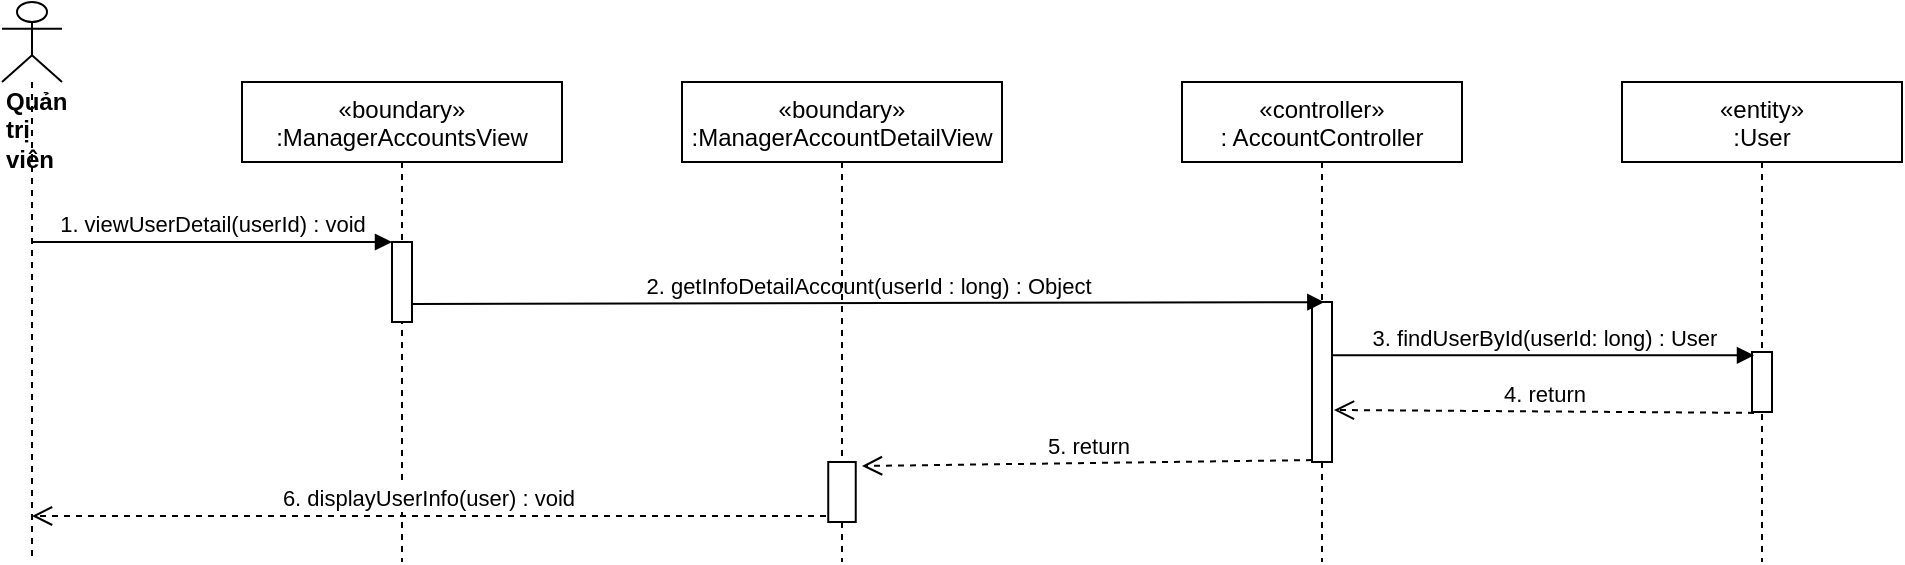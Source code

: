 <mxfile version="14.7.1" type="device"><diagram id="kgpKYQtTHZ0yAKxKKP6v" name="Page-1"><mxGraphModel dx="1108" dy="425" grid="1" gridSize="10" guides="1" tooltips="1" connect="1" arrows="1" fold="1" page="1" pageScale="1" pageWidth="850" pageHeight="1100" math="0" shadow="0"><root><mxCell id="0"/><mxCell id="1" parent="0"/><mxCell id="jOBAadkDxjv_KvUXzvAO-4" value="«controller»&#10;: AccountController" style="shape=umlLifeline;perimeter=lifelinePerimeter;container=1;collapsible=0;recursiveResize=0;rounded=0;shadow=0;strokeWidth=1;" parent="1" vertex="1"><mxGeometry x="900" y="80" width="140" height="240" as="geometry"/></mxCell><mxCell id="jOBAadkDxjv_KvUXzvAO-5" value="" style="points=[];perimeter=orthogonalPerimeter;rounded=0;shadow=0;strokeWidth=1;" parent="jOBAadkDxjv_KvUXzvAO-4" vertex="1"><mxGeometry x="65" y="110" width="10" height="80" as="geometry"/></mxCell><mxCell id="jOBAadkDxjv_KvUXzvAO-6" value="&lt;div&gt;&lt;b&gt;Quản trị viên&lt;/b&gt;&lt;/div&gt;" style="shape=umlLifeline;participant=umlActor;perimeter=lifelinePerimeter;whiteSpace=wrap;html=1;container=1;collapsible=0;recursiveResize=0;verticalAlign=top;spacingTop=36;outlineConnect=0;align=left;size=40;" parent="1" vertex="1"><mxGeometry x="310" y="40" width="30" height="280" as="geometry"/></mxCell><mxCell id="jOBAadkDxjv_KvUXzvAO-10" value="2. getInfoDetailAccount(userId : long) : Object" style="html=1;verticalAlign=bottom;endArrow=block;entryX=0.617;entryY=0.001;entryDx=0;entryDy=0;entryPerimeter=0;exitX=1;exitY=0.775;exitDx=0;exitDy=0;exitPerimeter=0;" parent="1" target="jOBAadkDxjv_KvUXzvAO-5" edge="1" source="DMgAVlyPAOmeoQ6KFQ7t-2"><mxGeometry width="80" relative="1" as="geometry"><mxPoint x="690" y="190" as="sourcePoint"/><mxPoint x="500" y="210" as="targetPoint"/></mxGeometry></mxCell><mxCell id="jOBAadkDxjv_KvUXzvAO-15" value="«entity»&#10;:User" style="shape=umlLifeline;perimeter=lifelinePerimeter;container=1;collapsible=0;recursiveResize=0;rounded=0;shadow=0;strokeWidth=1;" parent="1" vertex="1"><mxGeometry x="1120" y="80" width="140" height="240" as="geometry"/></mxCell><mxCell id="jOBAadkDxjv_KvUXzvAO-16" value="" style="points=[];perimeter=orthogonalPerimeter;rounded=0;shadow=0;strokeWidth=1;" parent="jOBAadkDxjv_KvUXzvAO-15" vertex="1"><mxGeometry x="65" y="135" width="10" height="30" as="geometry"/></mxCell><mxCell id="jOBAadkDxjv_KvUXzvAO-17" value="3. findUserById(userId: long) : User" style="html=1;verticalAlign=bottom;endArrow=block;entryX=0.1;entryY=0.055;entryDx=0;entryDy=0;entryPerimeter=0;" parent="1" source="jOBAadkDxjv_KvUXzvAO-5" target="jOBAadkDxjv_KvUXzvAO-16" edge="1"><mxGeometry width="80" relative="1" as="geometry"><mxPoint x="1035" y="251.65" as="sourcePoint"/><mxPoint x="1010" y="239" as="targetPoint"/></mxGeometry></mxCell><mxCell id="jOBAadkDxjv_KvUXzvAO-18" value="4. return" style="html=1;verticalAlign=bottom;endArrow=open;dashed=1;endSize=8;exitX=0.1;exitY=1.015;exitDx=0;exitDy=0;exitPerimeter=0;entryX=1.1;entryY=0.675;entryDx=0;entryDy=0;entryPerimeter=0;" parent="1" source="jOBAadkDxjv_KvUXzvAO-16" target="jOBAadkDxjv_KvUXzvAO-5" edge="1"><mxGeometry relative="1" as="geometry"><mxPoint x="790" y="300" as="sourcePoint"/><mxPoint x="800" y="245" as="targetPoint"/></mxGeometry></mxCell><mxCell id="jOBAadkDxjv_KvUXzvAO-19" value="«boundary»&#10;:ManagerAccountDetailView" style="shape=umlLifeline;perimeter=lifelinePerimeter;container=1;collapsible=0;recursiveResize=0;rounded=0;shadow=0;strokeWidth=1;" parent="1" vertex="1"><mxGeometry x="650" y="80" width="160" height="240" as="geometry"/></mxCell><mxCell id="jOBAadkDxjv_KvUXzvAO-21" value="" style="html=1;points=[];perimeter=orthogonalPerimeter;" parent="jOBAadkDxjv_KvUXzvAO-19" vertex="1"><mxGeometry x="73.12" y="190" width="13.75" height="30" as="geometry"/></mxCell><mxCell id="jOBAadkDxjv_KvUXzvAO-22" value="1. viewUserDetail(userId) : void" style="html=1;verticalAlign=bottom;endArrow=block;entryX=0;entryY=0;entryDx=0;entryDy=0;entryPerimeter=0;" parent="1" source="jOBAadkDxjv_KvUXzvAO-6" target="DMgAVlyPAOmeoQ6KFQ7t-2" edge="1"><mxGeometry width="80" relative="1" as="geometry"><mxPoint x="318.8" y="200.6" as="sourcePoint"/><mxPoint x="430" y="159" as="targetPoint"/></mxGeometry></mxCell><mxCell id="DMgAVlyPAOmeoQ6KFQ7t-1" value="«boundary»&#10;:ManagerAccountsView" style="shape=umlLifeline;perimeter=lifelinePerimeter;container=1;collapsible=0;recursiveResize=0;rounded=0;shadow=0;strokeWidth=1;" vertex="1" parent="1"><mxGeometry x="430" y="80" width="160" height="240" as="geometry"/></mxCell><mxCell id="DMgAVlyPAOmeoQ6KFQ7t-2" value="" style="points=[];perimeter=orthogonalPerimeter;rounded=0;shadow=0;strokeWidth=1;" vertex="1" parent="DMgAVlyPAOmeoQ6KFQ7t-1"><mxGeometry x="75" y="80" width="10" height="40" as="geometry"/></mxCell><mxCell id="DMgAVlyPAOmeoQ6KFQ7t-4" value="5. return" style="html=1;verticalAlign=bottom;endArrow=open;dashed=1;endSize=8;exitX=0;exitY=0.988;exitDx=0;exitDy=0;exitPerimeter=0;entryX=1.227;entryY=0.067;entryDx=0;entryDy=0;entryPerimeter=0;" edge="1" parent="1" source="jOBAadkDxjv_KvUXzvAO-5" target="jOBAadkDxjv_KvUXzvAO-21"><mxGeometry relative="1" as="geometry"><mxPoint x="820" y="220" as="sourcePoint"/><mxPoint x="750" y="269" as="targetPoint"/></mxGeometry></mxCell><mxCell id="DMgAVlyPAOmeoQ6KFQ7t-5" value="&lt;span style=&quot;color: rgb(0 , 0 , 0) ; font-family: &amp;#34;helvetica&amp;#34; ; font-size: 11px ; font-style: normal ; font-weight: 400 ; letter-spacing: normal ; text-align: center ; text-indent: 0px ; text-transform: none ; word-spacing: 0px ; background-color: rgb(255 , 255 , 255) ; display: inline ; float: none&quot;&gt;6. displayUserInfo(user) : void&lt;/span&gt;" style="html=1;verticalAlign=bottom;endArrow=open;dashed=1;endSize=8;exitX=-0.082;exitY=0.9;exitDx=0;exitDy=0;exitPerimeter=0;" edge="1" parent="1" source="jOBAadkDxjv_KvUXzvAO-21" target="jOBAadkDxjv_KvUXzvAO-6"><mxGeometry relative="1" as="geometry"><mxPoint x="820" y="220" as="sourcePoint"/><mxPoint x="740" y="220" as="targetPoint"/></mxGeometry></mxCell></root></mxGraphModel></diagram></mxfile>